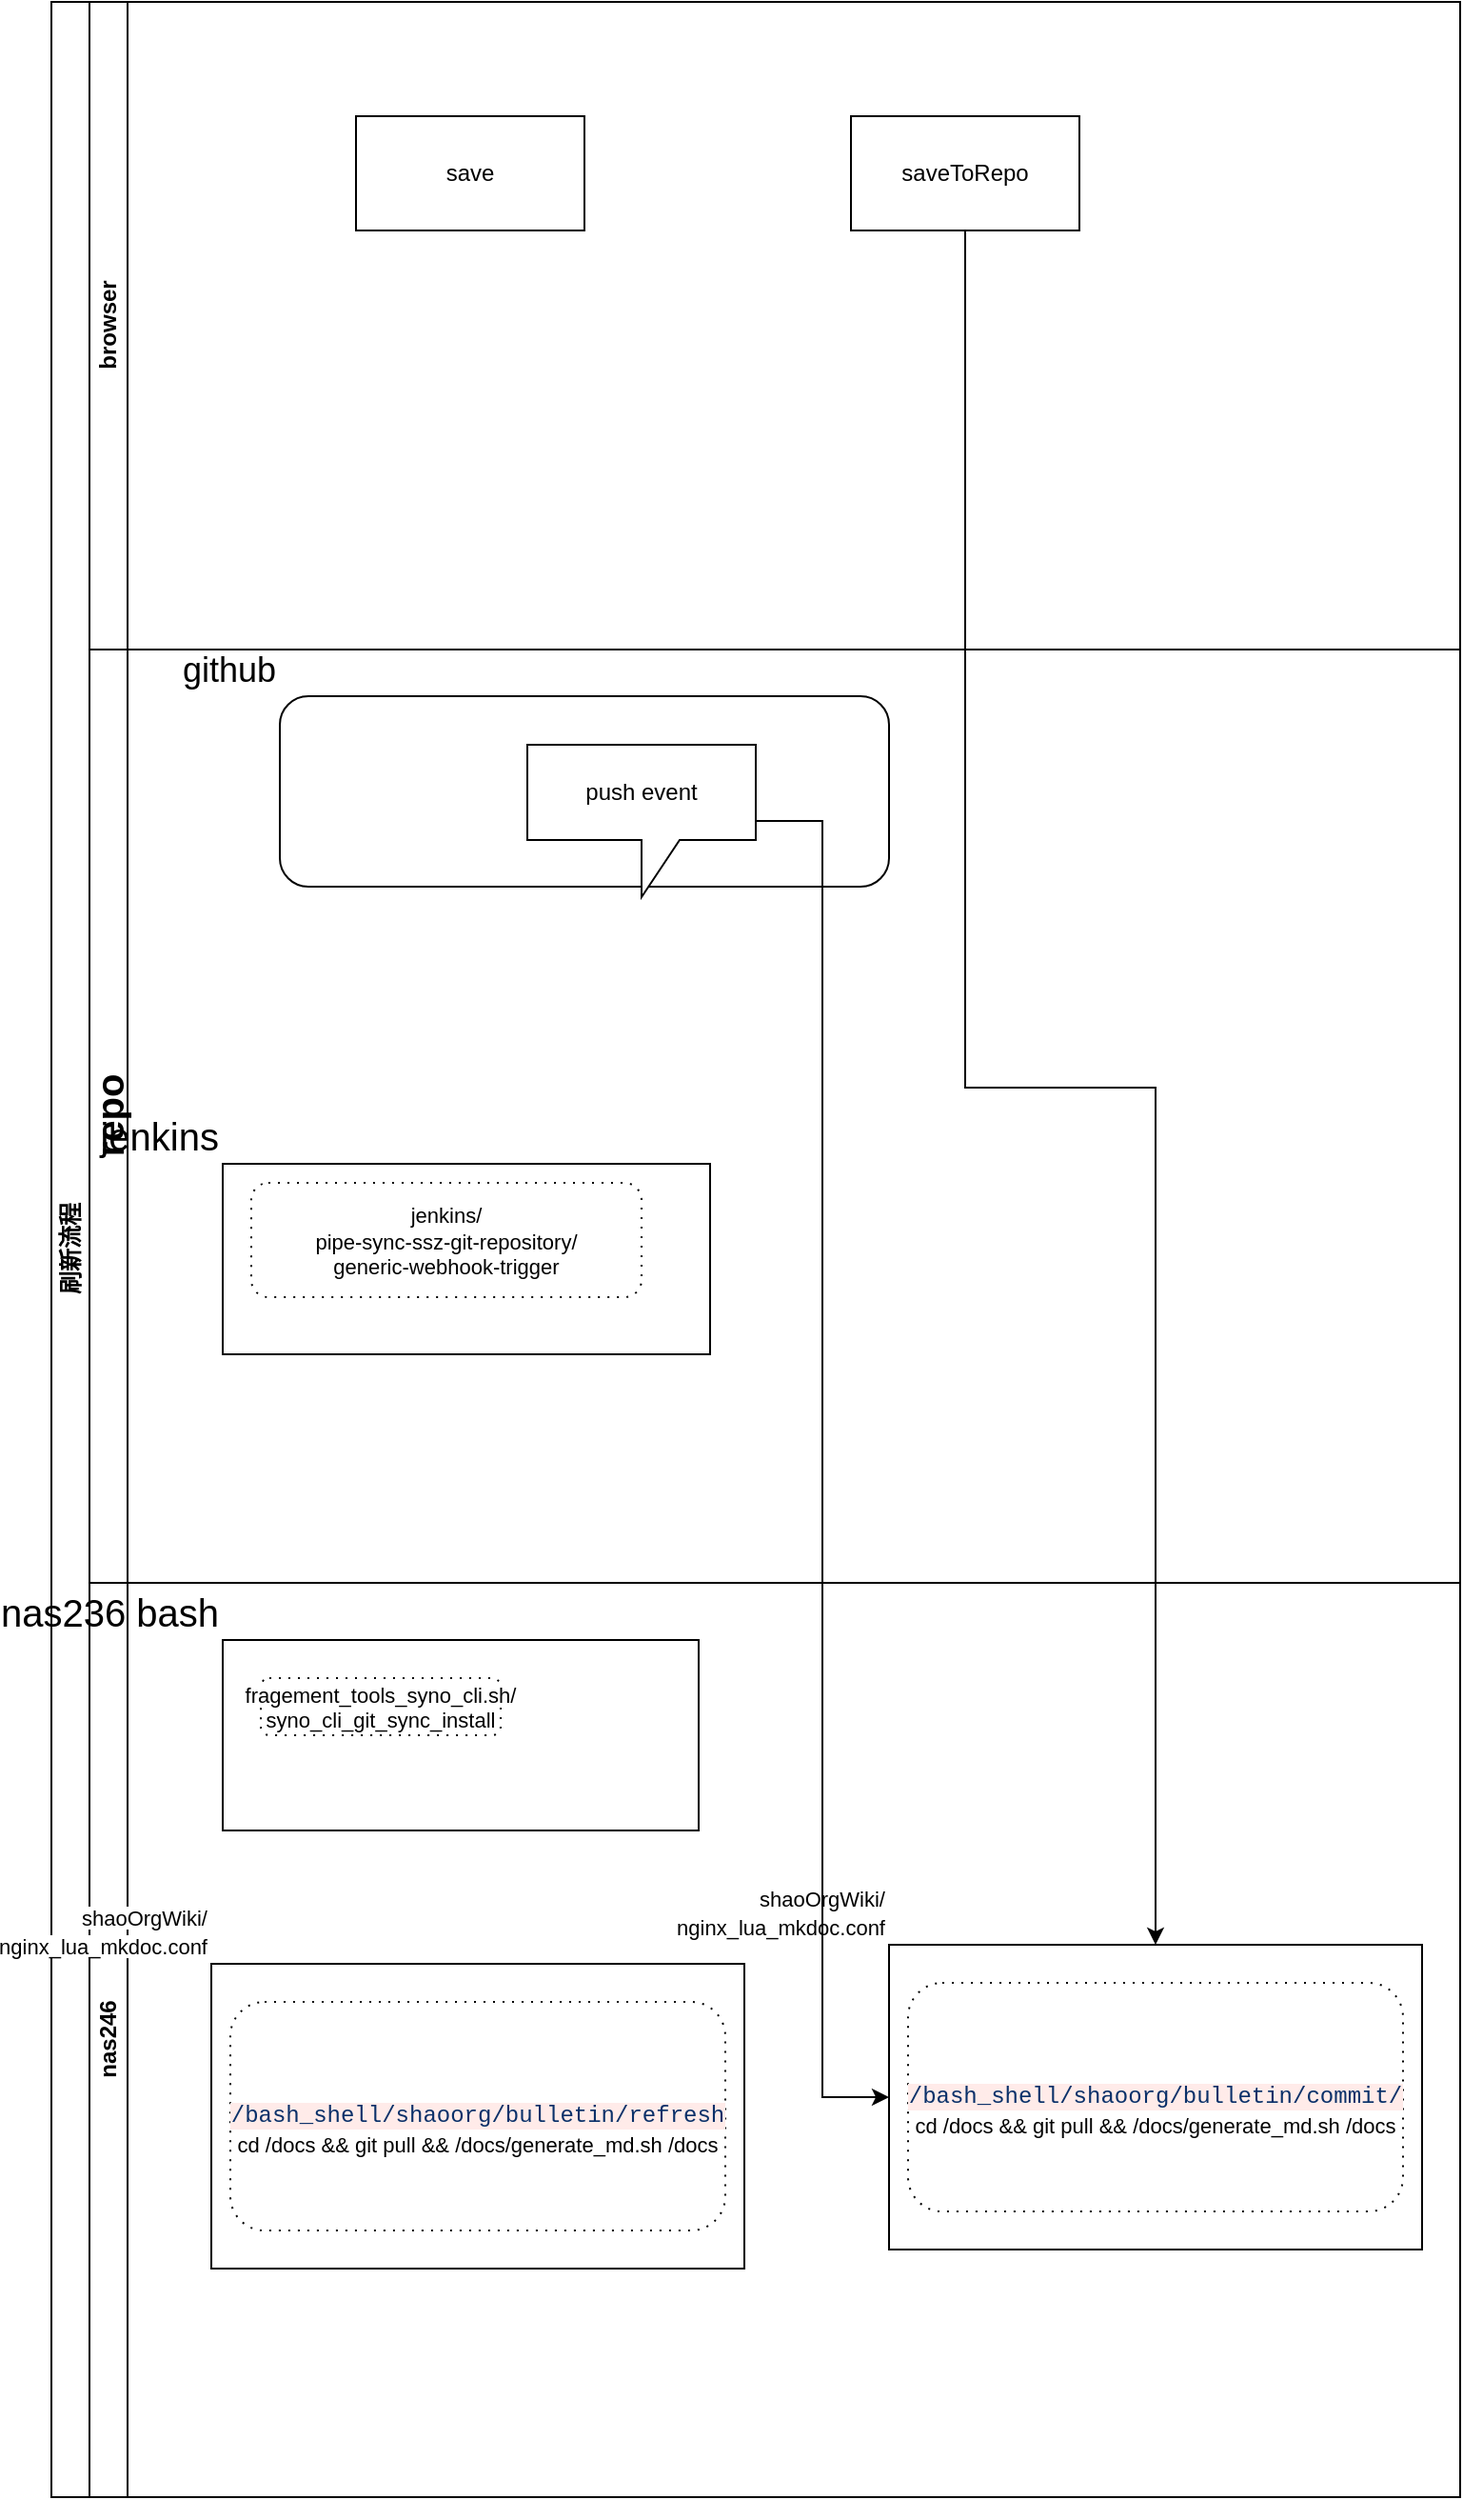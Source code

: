 <mxfile version="24.7.17">
  <diagram id="prtHgNgQTEPvFCAcTncT" name="Page-1">
    <mxGraphModel dx="1647" dy="839" grid="1" gridSize="10" guides="1" tooltips="1" connect="1" arrows="1" fold="1" page="1" pageScale="1" pageWidth="827" pageHeight="1169" math="0" shadow="0">
      <root>
        <mxCell id="0" />
        <mxCell id="1" parent="0" />
        <mxCell id="dNxyNK7c78bLwvsdeMH5-19" value="刷新流程" style="swimlane;html=1;childLayout=stackLayout;resizeParent=1;resizeParentMax=0;horizontal=0;startSize=20;horizontalStack=0;" parent="1" vertex="1">
          <mxGeometry x="50" y="120" width="740" height="1310" as="geometry" />
        </mxCell>
        <mxCell id="dNxyNK7c78bLwvsdeMH5-20" value="browser" style="swimlane;html=1;startSize=20;horizontal=0;" parent="dNxyNK7c78bLwvsdeMH5-19" vertex="1">
          <mxGeometry x="20" width="720" height="340" as="geometry" />
        </mxCell>
        <mxCell id="wITlb7fnW3Wly0T3jRTa-4" value="save" style="rounded=0;whiteSpace=wrap;html=1;" vertex="1" parent="dNxyNK7c78bLwvsdeMH5-20">
          <mxGeometry x="140" y="60" width="120" height="60" as="geometry" />
        </mxCell>
        <mxCell id="wITlb7fnW3Wly0T3jRTa-5" value="saveToRepo" style="rounded=0;whiteSpace=wrap;html=1;" vertex="1" parent="dNxyNK7c78bLwvsdeMH5-20">
          <mxGeometry x="400" y="60" width="120" height="60" as="geometry" />
        </mxCell>
        <mxCell id="dNxyNK7c78bLwvsdeMH5-21" value="repo" style="swimlane;html=1;startSize=20;horizontal=0;fontSize=20;" parent="dNxyNK7c78bLwvsdeMH5-19" vertex="1">
          <mxGeometry x="20" y="340" width="720" height="490" as="geometry" />
        </mxCell>
        <mxCell id="wITlb7fnW3Wly0T3jRTa-24" value="" style="group" vertex="1" connectable="0" parent="dNxyNK7c78bLwvsdeMH5-21">
          <mxGeometry x="70" y="270" width="256" height="100" as="geometry" />
        </mxCell>
        <mxCell id="wITlb7fnW3Wly0T3jRTa-19" value="jenkins" style="rounded=0;whiteSpace=wrap;html=1;labelPosition=left;verticalLabelPosition=top;align=right;verticalAlign=bottom;fontSize=20;" vertex="1" parent="wITlb7fnW3Wly0T3jRTa-24">
          <mxGeometry width="256" height="100" as="geometry" />
        </mxCell>
        <mxCell id="wITlb7fnW3Wly0T3jRTa-23" value="&lt;span style=&quot;font-size: 11px; text-wrap-mode: nowrap; background-color: rgb(255, 255, 255);&quot;&gt;jenkins/&lt;/span&gt;&lt;div style=&quot;font-size: 11px; text-wrap-mode: nowrap;&quot;&gt;pipe-sync-ssz-git-repository/&lt;/div&gt;&lt;div style=&quot;font-size: 11px; text-wrap-mode: nowrap;&quot;&gt;generic-webhook-trigger&lt;/div&gt;" style="rounded=1;whiteSpace=wrap;html=1;dashed=1;dashPattern=1 4;" vertex="1" parent="wITlb7fnW3Wly0T3jRTa-24">
          <mxGeometry x="15" y="10" width="205" height="60" as="geometry" />
        </mxCell>
        <mxCell id="wITlb7fnW3Wly0T3jRTa-25" value="" style="group" vertex="1" connectable="0" parent="dNxyNK7c78bLwvsdeMH5-21">
          <mxGeometry x="100" y="24.5" width="320" height="105.5" as="geometry" />
        </mxCell>
        <mxCell id="wITlb7fnW3Wly0T3jRTa-2" value="github" style="rounded=1;whiteSpace=wrap;html=1;labelPosition=left;verticalLabelPosition=top;align=right;verticalAlign=bottom;fontSize=18;" vertex="1" parent="wITlb7fnW3Wly0T3jRTa-25">
          <mxGeometry width="320" height="100" as="geometry" />
        </mxCell>
        <mxCell id="wITlb7fnW3Wly0T3jRTa-3" value="push event" style="shape=callout;whiteSpace=wrap;html=1;perimeter=calloutPerimeter;" vertex="1" parent="wITlb7fnW3Wly0T3jRTa-25">
          <mxGeometry x="130" y="25.5" width="120" height="80" as="geometry" />
        </mxCell>
        <mxCell id="dNxyNK7c78bLwvsdeMH5-22" value="nas246" style="swimlane;html=1;startSize=20;horizontal=0;" parent="dNxyNK7c78bLwvsdeMH5-19" vertex="1">
          <mxGeometry x="20" y="830" width="720" height="480" as="geometry" />
        </mxCell>
        <mxCell id="wITlb7fnW3Wly0T3jRTa-22" value="" style="group" vertex="1" connectable="0" parent="dNxyNK7c78bLwvsdeMH5-22">
          <mxGeometry x="70" y="30" width="250" height="100" as="geometry" />
        </mxCell>
        <mxCell id="wITlb7fnW3Wly0T3jRTa-20" value="nas236 bash" style="rounded=0;whiteSpace=wrap;html=1;labelPosition=left;verticalLabelPosition=top;align=right;verticalAlign=bottom;fontSize=20;movable=1;resizable=1;rotatable=1;deletable=1;editable=1;locked=0;connectable=1;" vertex="1" parent="wITlb7fnW3Wly0T3jRTa-22">
          <mxGeometry width="250" height="100" as="geometry" />
        </mxCell>
        <mxCell id="wITlb7fnW3Wly0T3jRTa-21" value="&lt;span style=&quot;font-size: 11px; text-wrap-mode: nowrap; background-color: rgb(255, 255, 255);&quot;&gt;fragement_tools_syno_cli.sh/&lt;/span&gt;&lt;div style=&quot;font-size: 11px; text-wrap-mode: nowrap;&quot;&gt;syno_cli_git_sync_install&lt;/div&gt;" style="rounded=1;whiteSpace=wrap;html=1;strokeColor=default;dashed=1;dashPattern=1 4;" vertex="1" parent="wITlb7fnW3Wly0T3jRTa-22">
          <mxGeometry x="20" y="20" width="126" height="30" as="geometry" />
        </mxCell>
        <mxCell id="wITlb7fnW3Wly0T3jRTa-28" value="" style="group" vertex="1" connectable="0" parent="dNxyNK7c78bLwvsdeMH5-22">
          <mxGeometry x="420" y="190" width="280" height="160" as="geometry" />
        </mxCell>
        <mxCell id="wITlb7fnW3Wly0T3jRTa-1" value="&lt;span style=&quot;font-size: 11px; text-align: center; text-wrap-mode: nowrap; background-color: rgb(255, 255, 255);&quot;&gt;shaoOrgWiki/&lt;/span&gt;&lt;div&gt;&lt;span style=&quot;font-size: 11px; text-align: center; text-wrap-mode: nowrap; background-color: rgb(255, 255, 255);&quot;&gt;nginx_lua_mkdoc.conf&lt;/span&gt;&lt;/div&gt;" style="rounded=0;whiteSpace=wrap;html=1;labelPosition=left;verticalLabelPosition=top;align=right;verticalAlign=bottom;" vertex="1" parent="wITlb7fnW3Wly0T3jRTa-28">
          <mxGeometry width="280" height="160" as="geometry" />
        </mxCell>
        <mxCell id="wITlb7fnW3Wly0T3jRTa-26" value="&lt;br&gt;&lt;div&gt;&lt;span style=&quot;color: rgb(10, 48, 105); font-family: ui-monospace, SFMono-Regular, &amp;quot;SF Mono&amp;quot;, Menlo, Consolas, &amp;quot;Liberation Mono&amp;quot;, monospace; text-align: start; white-space-collapse: preserve; background-color: rgb(255, 235, 233);&quot;&gt;/bash_shell/shaoorg/bulletin/commit/&lt;/span&gt;&lt;/div&gt;&lt;div&gt;&lt;span style=&quot;font-size: 11px; text-wrap-mode: nowrap; background-color: rgb(255, 255, 255);&quot;&gt;cd /docs &amp;amp;&amp;amp; git pull &amp;amp;&amp;amp; /docs/generate_md.sh /docs&lt;/span&gt;&lt;span style=&quot;color: rgb(10, 48, 105); font-family: ui-monospace, SFMono-Regular, &amp;quot;SF Mono&amp;quot;, Menlo, Consolas, &amp;quot;Liberation Mono&amp;quot;, monospace; text-align: start; white-space-collapse: preserve; background-color: rgb(255, 235, 233);&quot;&gt;&lt;/span&gt;&lt;/div&gt;" style="rounded=1;whiteSpace=wrap;html=1;dashed=1;dashPattern=1 4;" vertex="1" parent="wITlb7fnW3Wly0T3jRTa-28">
          <mxGeometry x="10" y="20" width="260" height="120" as="geometry" />
        </mxCell>
        <mxCell id="wITlb7fnW3Wly0T3jRTa-29" value="" style="group" vertex="1" connectable="0" parent="dNxyNK7c78bLwvsdeMH5-22">
          <mxGeometry x="64" y="200" width="280" height="160" as="geometry" />
        </mxCell>
        <mxCell id="wITlb7fnW3Wly0T3jRTa-30" value="&lt;span style=&quot;font-size: 11px; text-align: center; text-wrap-mode: nowrap; background-color: rgb(255, 255, 255);&quot;&gt;shaoOrgWiki/&lt;/span&gt;&lt;div&gt;&lt;span style=&quot;font-size: 11px; text-align: center; text-wrap-mode: nowrap; background-color: rgb(255, 255, 255);&quot;&gt;nginx_lua_mkdoc.conf&lt;/span&gt;&lt;/div&gt;" style="rounded=0;whiteSpace=wrap;html=1;labelPosition=left;verticalLabelPosition=top;align=right;verticalAlign=bottom;" vertex="1" parent="wITlb7fnW3Wly0T3jRTa-29">
          <mxGeometry width="280" height="160" as="geometry" />
        </mxCell>
        <mxCell id="wITlb7fnW3Wly0T3jRTa-31" value="&lt;br&gt;&lt;div&gt;&lt;span style=&quot;color: rgb(10, 48, 105); font-family: ui-monospace, SFMono-Regular, &amp;quot;SF Mono&amp;quot;, Menlo, Consolas, &amp;quot;Liberation Mono&amp;quot;, monospace; text-align: start; white-space-collapse: preserve; background-color: rgb(255, 235, 233);&quot;&gt;/bash_shell/shaoorg/bulletin/refresh&lt;/span&gt;&lt;/div&gt;&lt;div&gt;&lt;span style=&quot;font-size: 11px; text-wrap-mode: nowrap; background-color: rgb(255, 255, 255);&quot;&gt;cd /docs &amp;amp;&amp;amp; git pull &amp;amp;&amp;amp; /docs/generate_md.sh /docs&lt;/span&gt;&lt;span style=&quot;color: rgb(10, 48, 105); font-family: ui-monospace, SFMono-Regular, &amp;quot;SF Mono&amp;quot;, Menlo, Consolas, &amp;quot;Liberation Mono&amp;quot;, monospace; text-align: start; white-space-collapse: preserve; background-color: rgb(255, 235, 233);&quot;&gt;&lt;/span&gt;&lt;/div&gt;" style="rounded=1;whiteSpace=wrap;html=1;dashed=1;dashPattern=1 4;" vertex="1" parent="wITlb7fnW3Wly0T3jRTa-29">
          <mxGeometry x="10" y="20" width="260" height="120" as="geometry" />
        </mxCell>
        <mxCell id="wITlb7fnW3Wly0T3jRTa-7" style="edgeStyle=orthogonalEdgeStyle;rounded=0;orthogonalLoop=1;jettySize=auto;html=1;" edge="1" parent="dNxyNK7c78bLwvsdeMH5-19" source="wITlb7fnW3Wly0T3jRTa-5" target="wITlb7fnW3Wly0T3jRTa-1">
          <mxGeometry relative="1" as="geometry" />
        </mxCell>
        <mxCell id="wITlb7fnW3Wly0T3jRTa-9" style="edgeStyle=orthogonalEdgeStyle;rounded=0;orthogonalLoop=1;jettySize=auto;html=1;entryX=0;entryY=0.5;entryDx=0;entryDy=0;" edge="1" parent="dNxyNK7c78bLwvsdeMH5-19" source="wITlb7fnW3Wly0T3jRTa-3" target="wITlb7fnW3Wly0T3jRTa-1">
          <mxGeometry relative="1" as="geometry" />
        </mxCell>
      </root>
    </mxGraphModel>
  </diagram>
</mxfile>

